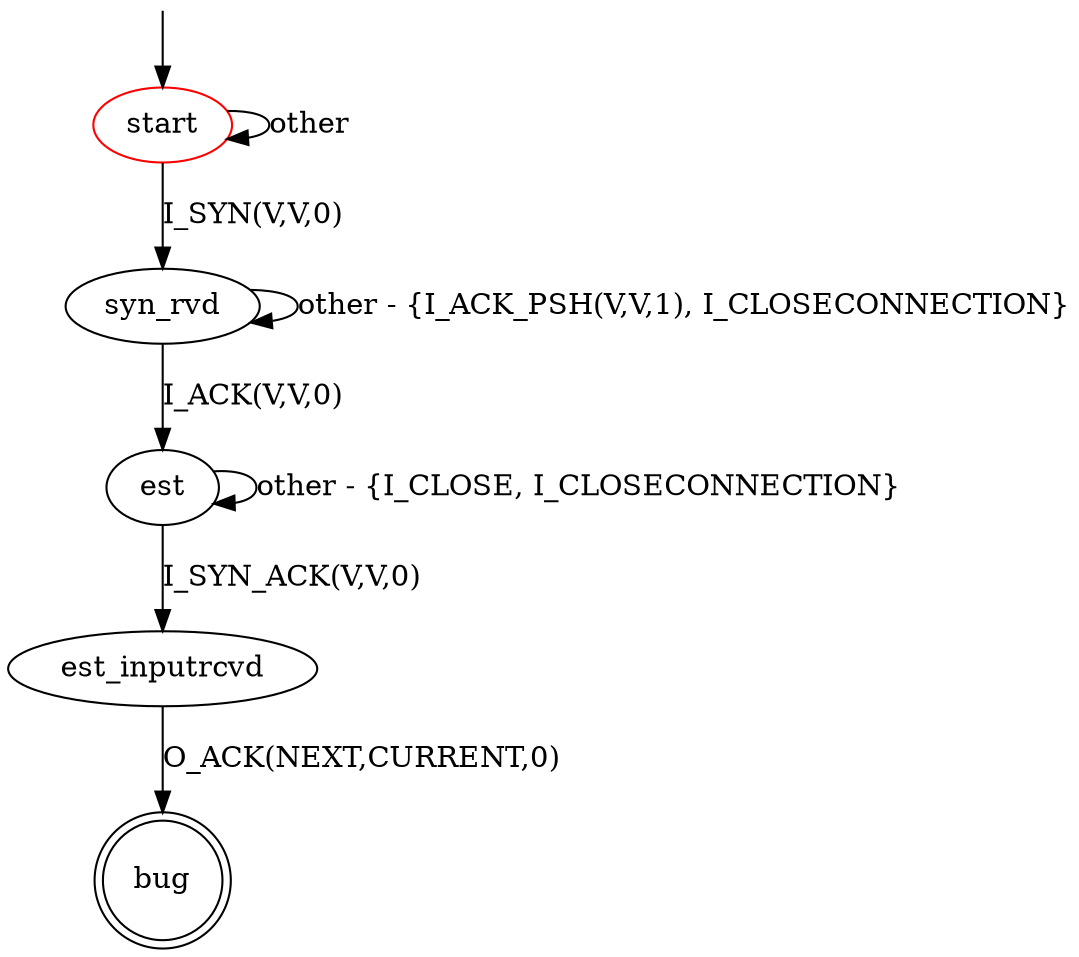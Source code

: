 digraph G {
label=""
start [color="red"]
bug [shape="doublecircle"]

start -> start [label="other"]
start -> syn_rvd [label="I_SYN(V,V,0)"]
syn_rvd -> syn_rvd [label="other - {I_ACK_PSH(V,V,1), I_CLOSECONNECTION}"]
syn_rvd -> est [label="I_ACK(V,V,0)"]
est -> est [label="other - {I_CLOSE, I_CLOSECONNECTION}"]
est -> est_inputrcvd [label="I_SYN_ACK(V,V,0)"]
est_inputrcvd -> bug [label="O_ACK(NEXT,CURRENT,0)"]

__start0 [label="" shape="none" width="0" height="0"];
__start0 -> start;
}